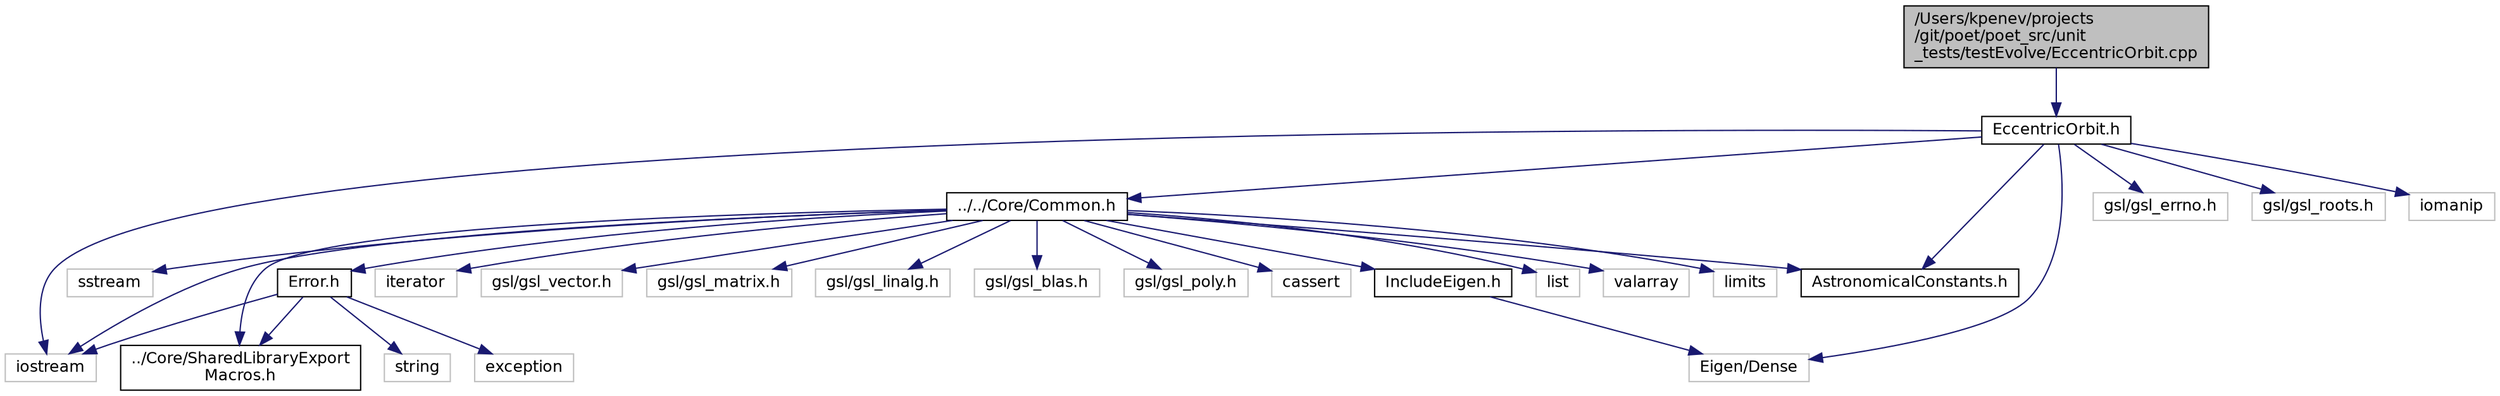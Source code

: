 digraph "/Users/kpenev/projects/git/poet/poet_src/unit_tests/testEvolve/EccentricOrbit.cpp"
{
 // INTERACTIVE_SVG=YES
  edge [fontname="Helvetica",fontsize="12",labelfontname="Helvetica",labelfontsize="12"];
  node [fontname="Helvetica",fontsize="12",shape=record];
  Node0 [label="/Users/kpenev/projects\l/git/poet/poet_src/unit\l_tests/testEvolve/EccentricOrbit.cpp",height=0.2,width=0.4,color="black", fillcolor="grey75", style="filled", fontcolor="black"];
  Node0 -> Node1 [color="midnightblue",fontsize="12",style="solid",fontname="Helvetica"];
  Node1 [label="EccentricOrbit.h",height=0.2,width=0.4,color="black", fillcolor="white", style="filled",URL="$EccentricOrbit_8h.html",tooltip="Declare an interface for working with eccentric orbits. "];
  Node1 -> Node2 [color="midnightblue",fontsize="12",style="solid",fontname="Helvetica"];
  Node2 [label="../../Core/Common.h",height=0.2,width=0.4,color="black", fillcolor="white", style="filled",URL="$Core_2Common_8h.html",tooltip="Declaration of some general purpose utilities. "];
  Node2 -> Node3 [color="midnightblue",fontsize="12",style="solid",fontname="Helvetica"];
  Node3 [label="list",height=0.2,width=0.4,color="grey75", fillcolor="white", style="filled"];
  Node2 -> Node4 [color="midnightblue",fontsize="12",style="solid",fontname="Helvetica"];
  Node4 [label="valarray",height=0.2,width=0.4,color="grey75", fillcolor="white", style="filled"];
  Node2 -> Node5 [color="midnightblue",fontsize="12",style="solid",fontname="Helvetica"];
  Node5 [label="limits",height=0.2,width=0.4,color="grey75", fillcolor="white", style="filled"];
  Node2 -> Node6 [color="midnightblue",fontsize="12",style="solid",fontname="Helvetica"];
  Node6 [label="sstream",height=0.2,width=0.4,color="grey75", fillcolor="white", style="filled"];
  Node2 -> Node7 [color="midnightblue",fontsize="12",style="solid",fontname="Helvetica"];
  Node7 [label="iostream",height=0.2,width=0.4,color="grey75", fillcolor="white", style="filled"];
  Node2 -> Node8 [color="midnightblue",fontsize="12",style="solid",fontname="Helvetica"];
  Node8 [label="iterator",height=0.2,width=0.4,color="grey75", fillcolor="white", style="filled"];
  Node2 -> Node9 [color="midnightblue",fontsize="12",style="solid",fontname="Helvetica"];
  Node9 [label="gsl/gsl_vector.h",height=0.2,width=0.4,color="grey75", fillcolor="white", style="filled"];
  Node2 -> Node10 [color="midnightblue",fontsize="12",style="solid",fontname="Helvetica"];
  Node10 [label="gsl/gsl_matrix.h",height=0.2,width=0.4,color="grey75", fillcolor="white", style="filled"];
  Node2 -> Node11 [color="midnightblue",fontsize="12",style="solid",fontname="Helvetica"];
  Node11 [label="gsl/gsl_linalg.h",height=0.2,width=0.4,color="grey75", fillcolor="white", style="filled"];
  Node2 -> Node12 [color="midnightblue",fontsize="12",style="solid",fontname="Helvetica"];
  Node12 [label="gsl/gsl_blas.h",height=0.2,width=0.4,color="grey75", fillcolor="white", style="filled"];
  Node2 -> Node13 [color="midnightblue",fontsize="12",style="solid",fontname="Helvetica"];
  Node13 [label="gsl/gsl_poly.h",height=0.2,width=0.4,color="grey75", fillcolor="white", style="filled"];
  Node2 -> Node14 [color="midnightblue",fontsize="12",style="solid",fontname="Helvetica"];
  Node14 [label="cassert",height=0.2,width=0.4,color="grey75", fillcolor="white", style="filled"];
  Node2 -> Node15 [color="midnightblue",fontsize="12",style="solid",fontname="Helvetica"];
  Node15 [label="../Core/SharedLibraryExport\lMacros.h",height=0.2,width=0.4,color="black", fillcolor="white", style="filled",URL="$SharedLibraryExportMacros_8h_source.html"];
  Node2 -> Node16 [color="midnightblue",fontsize="12",style="solid",fontname="Helvetica"];
  Node16 [label="Error.h",height=0.2,width=0.4,color="black", fillcolor="white", style="filled",URL="$Error_8h.html",tooltip="Defines the exception hierarchy used by this code. "];
  Node16 -> Node15 [color="midnightblue",fontsize="12",style="solid",fontname="Helvetica"];
  Node16 -> Node7 [color="midnightblue",fontsize="12",style="solid",fontname="Helvetica"];
  Node16 -> Node17 [color="midnightblue",fontsize="12",style="solid",fontname="Helvetica"];
  Node17 [label="exception",height=0.2,width=0.4,color="grey75", fillcolor="white", style="filled"];
  Node16 -> Node18 [color="midnightblue",fontsize="12",style="solid",fontname="Helvetica"];
  Node18 [label="string",height=0.2,width=0.4,color="grey75", fillcolor="white", style="filled"];
  Node2 -> Node19 [color="midnightblue",fontsize="12",style="solid",fontname="Helvetica"];
  Node19 [label="AstronomicalConstants.h",height=0.2,width=0.4,color="black", fillcolor="white", style="filled",URL="$AstronomicalConstants_8h.html",tooltip="Defines various astronomical constants. "];
  Node2 -> Node20 [color="midnightblue",fontsize="12",style="solid",fontname="Helvetica"];
  Node20 [label="IncludeEigen.h",height=0.2,width=0.4,color="black", fillcolor="white", style="filled",URL="$IncludeEigen_8h_source.html"];
  Node20 -> Node21 [color="midnightblue",fontsize="12",style="solid",fontname="Helvetica"];
  Node21 [label="Eigen/Dense",height=0.2,width=0.4,color="grey75", fillcolor="white", style="filled"];
  Node1 -> Node19 [color="midnightblue",fontsize="12",style="solid",fontname="Helvetica"];
  Node1 -> Node21 [color="midnightblue",fontsize="12",style="solid",fontname="Helvetica"];
  Node1 -> Node22 [color="midnightblue",fontsize="12",style="solid",fontname="Helvetica"];
  Node22 [label="gsl/gsl_errno.h",height=0.2,width=0.4,color="grey75", fillcolor="white", style="filled"];
  Node1 -> Node23 [color="midnightblue",fontsize="12",style="solid",fontname="Helvetica"];
  Node23 [label="gsl/gsl_roots.h",height=0.2,width=0.4,color="grey75", fillcolor="white", style="filled"];
  Node1 -> Node7 [color="midnightblue",fontsize="12",style="solid",fontname="Helvetica"];
  Node1 -> Node24 [color="midnightblue",fontsize="12",style="solid",fontname="Helvetica"];
  Node24 [label="iomanip",height=0.2,width=0.4,color="grey75", fillcolor="white", style="filled"];
}
